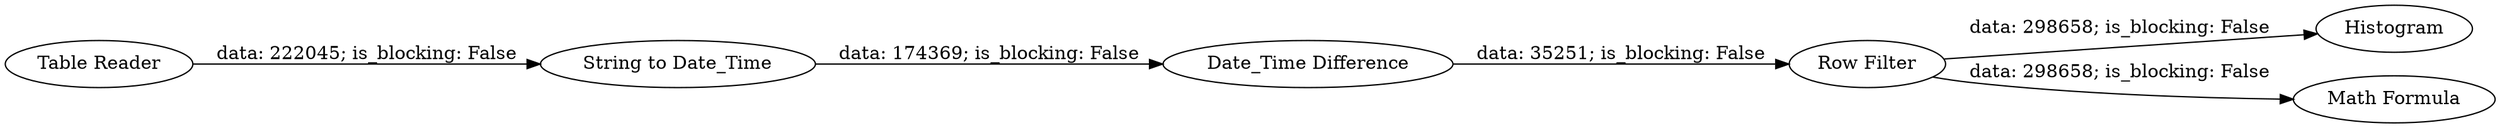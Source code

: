 digraph {
	"8128117453473063337_3" [label="Date_Time Difference"]
	"8128117453473063337_1" [label="Table Reader"]
	"8128117453473063337_4" [label=Histogram]
	"8128117453473063337_5" [label="Row Filter"]
	"8128117453473063337_2" [label="String to Date_Time"]
	"8128117453473063337_6" [label="Math Formula"]
	"8128117453473063337_1" -> "8128117453473063337_2" [label="data: 222045; is_blocking: False"]
	"8128117453473063337_5" -> "8128117453473063337_4" [label="data: 298658; is_blocking: False"]
	"8128117453473063337_2" -> "8128117453473063337_3" [label="data: 174369; is_blocking: False"]
	"8128117453473063337_3" -> "8128117453473063337_5" [label="data: 35251; is_blocking: False"]
	"8128117453473063337_5" -> "8128117453473063337_6" [label="data: 298658; is_blocking: False"]
	rankdir=LR
}
